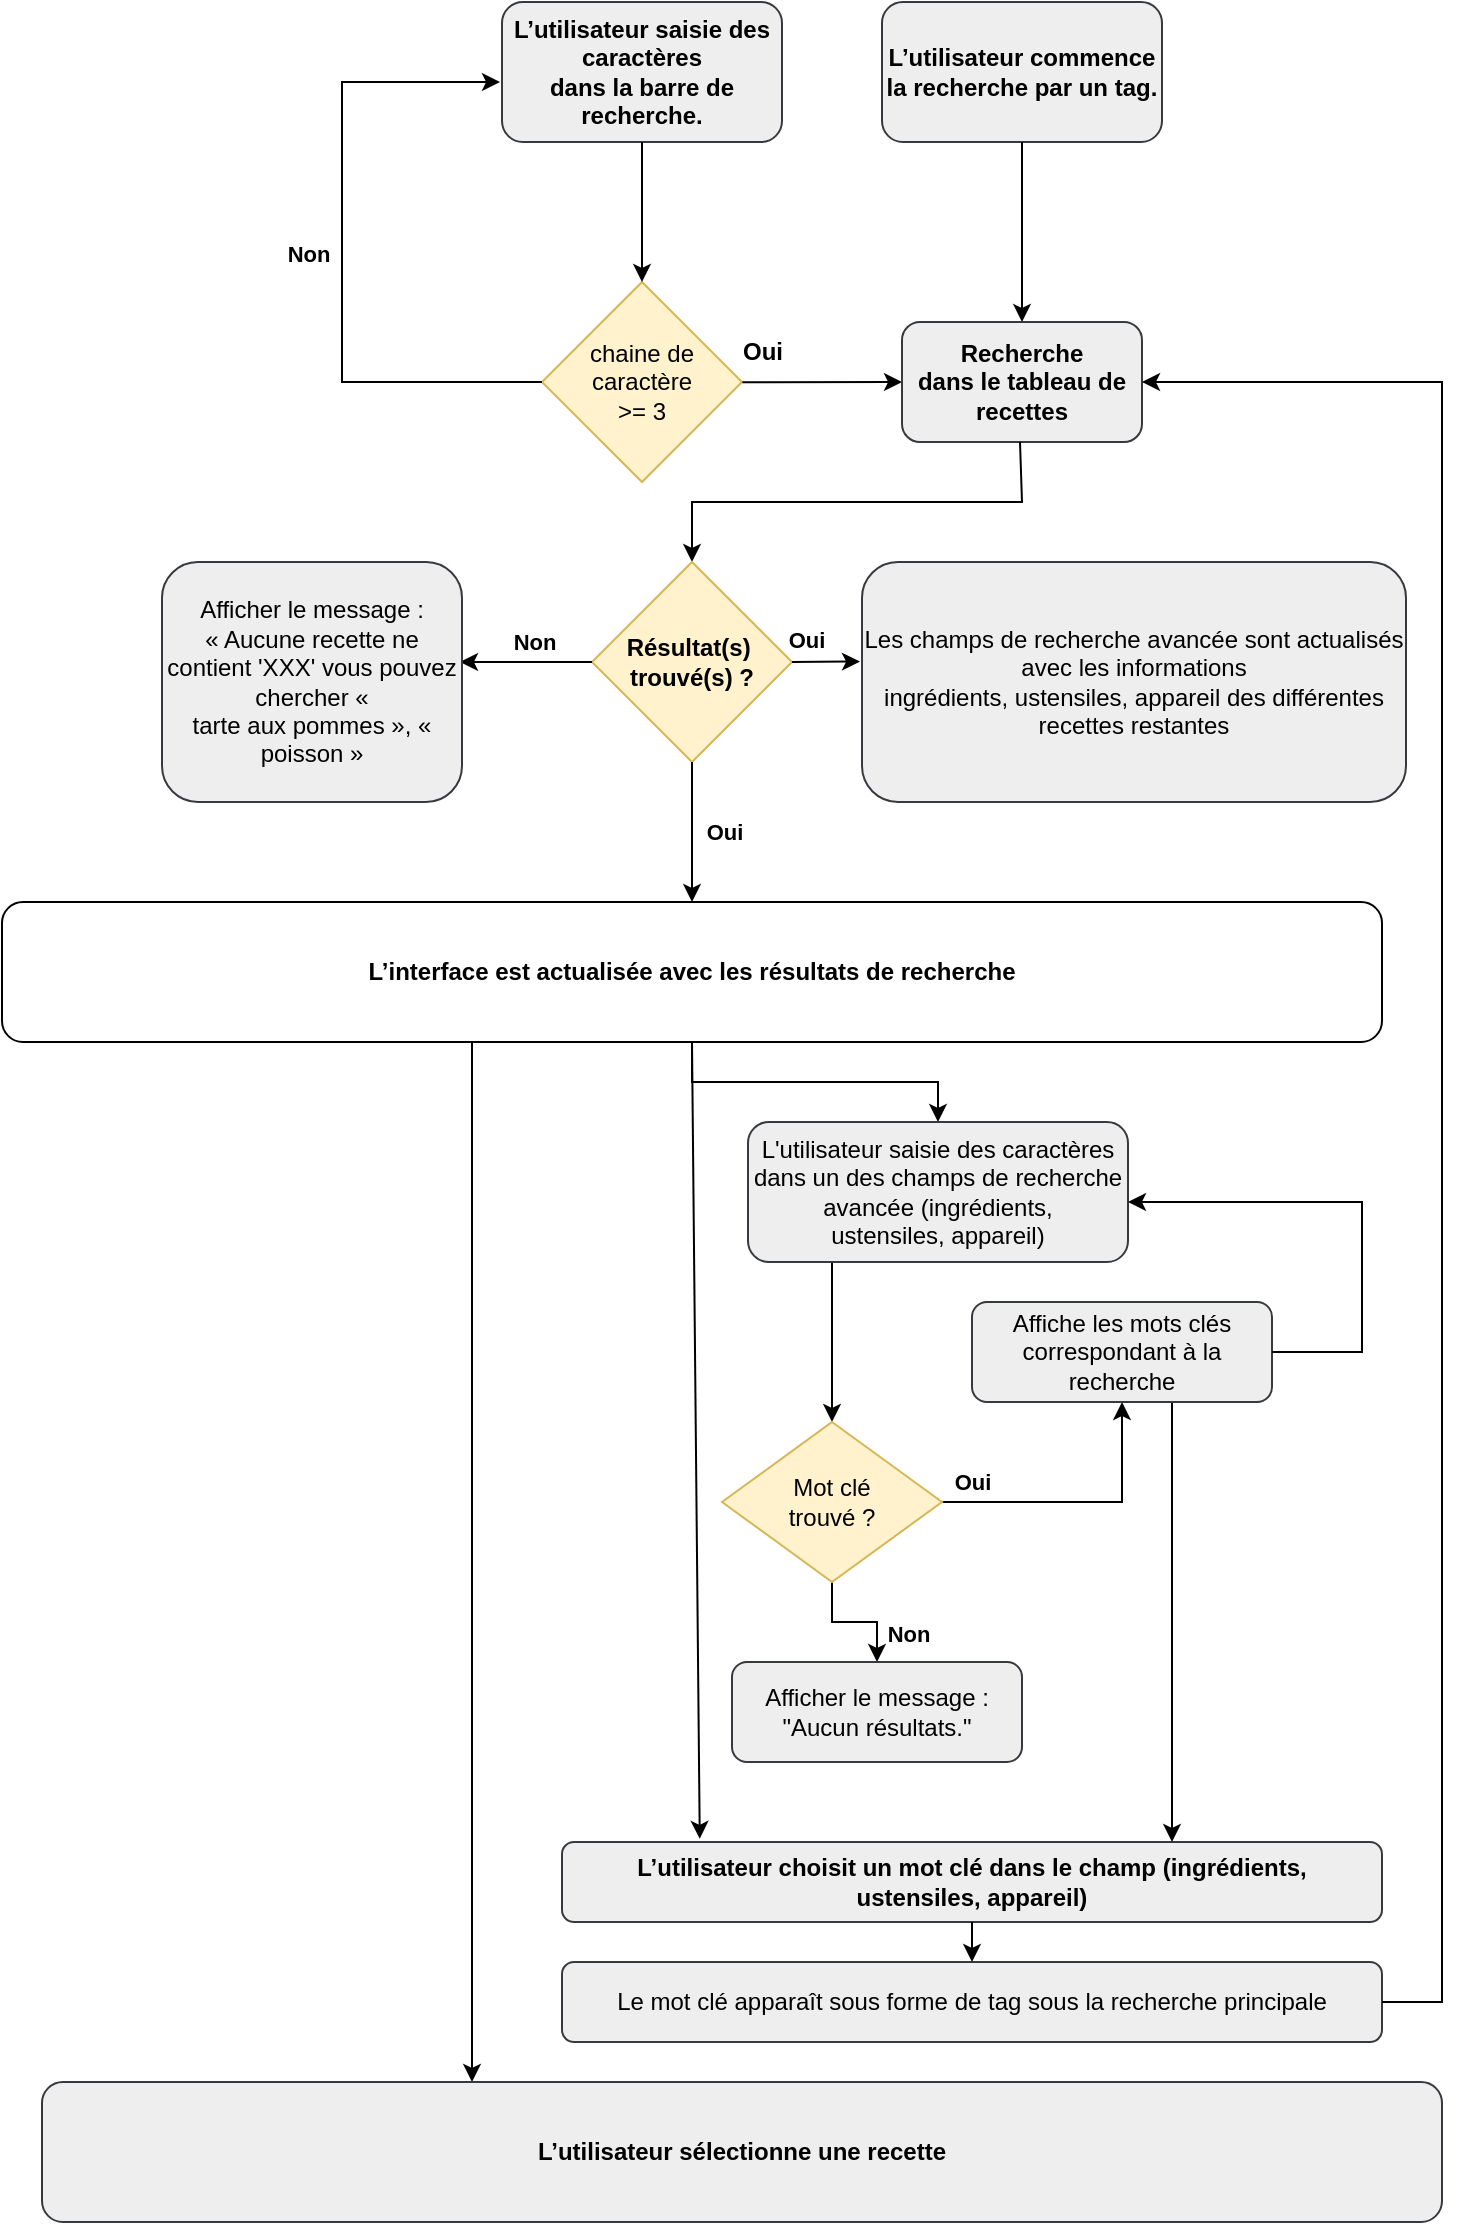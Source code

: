 <mxfile version="24.7.7">
  <diagram name="Page-1" id="JvRKiuHpS6OcZpyymJEh">
    <mxGraphModel dx="1050" dy="513" grid="0" gridSize="10" guides="1" tooltips="1" connect="1" arrows="1" fold="1" page="1" pageScale="1" pageWidth="827" pageHeight="1169" math="0" shadow="0">
      <root>
        <mxCell id="0" />
        <mxCell id="1" parent="0" />
        <mxCell id="rsIllZGZeN-fgqIDOh_S-1" value="&lt;b&gt;L’utilisateur saisie des caractères&lt;br&gt;dans la barre de recherche.&lt;/b&gt;" style="rounded=1;whiteSpace=wrap;html=1;fillColor=#eeeeee;strokeColor=#36393d;" parent="1" vertex="1">
          <mxGeometry x="290" y="40" width="140" height="70" as="geometry" />
        </mxCell>
        <mxCell id="rsIllZGZeN-fgqIDOh_S-2" value="chaine de caractère &lt;br&gt;&amp;gt;= 3" style="rhombus;whiteSpace=wrap;html=1;fillColor=#fff2cc;strokeColor=#d6b656;" parent="1" vertex="1">
          <mxGeometry x="310" y="180" width="100" height="100" as="geometry" />
        </mxCell>
        <mxCell id="rsIllZGZeN-fgqIDOh_S-3" value="" style="endArrow=classic;html=1;rounded=0;exitX=0.5;exitY=1;exitDx=0;exitDy=0;" parent="1" source="rsIllZGZeN-fgqIDOh_S-1" target="rsIllZGZeN-fgqIDOh_S-2" edge="1">
          <mxGeometry width="50" height="50" relative="1" as="geometry">
            <mxPoint x="339" y="230" as="sourcePoint" />
            <mxPoint x="389" y="180" as="targetPoint" />
          </mxGeometry>
        </mxCell>
        <mxCell id="rsIllZGZeN-fgqIDOh_S-4" value="" style="endArrow=classic;html=1;rounded=0;exitX=0.254;exitY=1.004;exitDx=0;exitDy=0;exitPerimeter=0;entryX=0;entryY=0.5;entryDx=0;entryDy=0;" parent="1" source="rsIllZGZeN-fgqIDOh_S-5" target="rsIllZGZeN-fgqIDOh_S-13" edge="1">
          <mxGeometry width="50" height="50" relative="1" as="geometry">
            <mxPoint x="413" y="230" as="sourcePoint" />
            <mxPoint x="486" y="230" as="targetPoint" />
          </mxGeometry>
        </mxCell>
        <mxCell id="rsIllZGZeN-fgqIDOh_S-5" value="&lt;b&gt;Oui&lt;/b&gt;" style="text;html=1;align=center;verticalAlign=middle;resizable=0;points=[];autosize=1;strokeColor=none;fillColor=none;" parent="1" vertex="1">
          <mxGeometry x="400" y="200" width="40" height="30" as="geometry" />
        </mxCell>
        <mxCell id="rsIllZGZeN-fgqIDOh_S-11" value="" style="endArrow=classic;html=1;rounded=0;exitX=0;exitY=0.5;exitDx=0;exitDy=0;" parent="1" source="rsIllZGZeN-fgqIDOh_S-2" edge="1">
          <mxGeometry width="50" height="50" relative="1" as="geometry">
            <mxPoint x="309" y="230" as="sourcePoint" />
            <mxPoint x="289" y="80" as="targetPoint" />
            <Array as="points">
              <mxPoint x="210" y="230" />
              <mxPoint x="210" y="80" />
            </Array>
          </mxGeometry>
        </mxCell>
        <mxCell id="rsIllZGZeN-fgqIDOh_S-12" value="&lt;b&gt;Non&lt;/b&gt;" style="edgeLabel;html=1;align=center;verticalAlign=middle;resizable=0;points=[];" parent="rsIllZGZeN-fgqIDOh_S-11" connectable="0" vertex="1">
          <mxGeometry relative="1" as="geometry">
            <mxPoint x="-17" as="offset" />
          </mxGeometry>
        </mxCell>
        <mxCell id="rsIllZGZeN-fgqIDOh_S-13" value="&lt;b&gt;Recherche&lt;br&gt;dans le tableau de recettes&lt;/b&gt;" style="rounded=1;whiteSpace=wrap;html=1;fillColor=#eeeeee;strokeColor=#36393d;" parent="1" vertex="1">
          <mxGeometry x="490" y="200" width="120" height="60" as="geometry" />
        </mxCell>
        <mxCell id="rsIllZGZeN-fgqIDOh_S-14" value="" style="endArrow=classic;html=1;rounded=0;entryX=0.5;entryY=0;entryDx=0;entryDy=0;" parent="1" target="rsIllZGZeN-fgqIDOh_S-15" edge="1">
          <mxGeometry width="50" height="50" relative="1" as="geometry">
            <mxPoint x="549" y="260" as="sourcePoint" />
            <mxPoint x="673.27" y="370" as="targetPoint" />
            <Array as="points">
              <mxPoint x="550" y="290" />
              <mxPoint x="385" y="290" />
            </Array>
          </mxGeometry>
        </mxCell>
        <mxCell id="rsIllZGZeN-fgqIDOh_S-15" value="&lt;b&gt;Résultat(s)&amp;nbsp;&lt;br&gt;trouvé(s) ?&lt;/b&gt;" style="rhombus;whiteSpace=wrap;html=1;fillColor=#fff2cc;strokeColor=#d6b656;" parent="1" vertex="1">
          <mxGeometry x="335" y="320" width="100" height="100" as="geometry" />
        </mxCell>
        <mxCell id="rsIllZGZeN-fgqIDOh_S-17" value="" style="endArrow=classic;html=1;rounded=0;exitX=0;exitY=0.5;exitDx=0;exitDy=0;" parent="1" source="rsIllZGZeN-fgqIDOh_S-15" edge="1">
          <mxGeometry width="50" height="50" relative="1" as="geometry">
            <mxPoint x="309" y="370" as="sourcePoint" />
            <mxPoint x="269" y="370" as="targetPoint" />
          </mxGeometry>
        </mxCell>
        <mxCell id="rsIllZGZeN-fgqIDOh_S-18" value="&lt;b&gt;Non&lt;/b&gt;" style="edgeLabel;html=1;align=center;verticalAlign=middle;resizable=0;points=[];" parent="rsIllZGZeN-fgqIDOh_S-17" connectable="0" vertex="1">
          <mxGeometry relative="1" as="geometry">
            <mxPoint x="4" y="-10" as="offset" />
          </mxGeometry>
        </mxCell>
        <mxCell id="rsIllZGZeN-fgqIDOh_S-21" value="" style="endArrow=classic;html=1;rounded=0;exitX=1;exitY=0.5;exitDx=0;exitDy=0;" parent="1" source="rsIllZGZeN-fgqIDOh_S-15" edge="1">
          <mxGeometry width="50" height="50" relative="1" as="geometry">
            <mxPoint x="413" y="369.74" as="sourcePoint" />
            <mxPoint x="469" y="369.74" as="targetPoint" />
          </mxGeometry>
        </mxCell>
        <mxCell id="rsIllZGZeN-fgqIDOh_S-22" value="&lt;b&gt;Oui&lt;/b&gt;" style="edgeLabel;html=1;align=center;verticalAlign=middle;resizable=0;points=[];" parent="rsIllZGZeN-fgqIDOh_S-21" connectable="0" vertex="1">
          <mxGeometry relative="1" as="geometry">
            <mxPoint x="-10" y="-11" as="offset" />
          </mxGeometry>
        </mxCell>
        <mxCell id="rsIllZGZeN-fgqIDOh_S-23" value="Afficher le message :&lt;br&gt;« Aucune recette ne contient &#39;XXX&#39; vous pouvez chercher «&lt;br&gt;tarte aux pommes », « poisson »" style="rounded=1;whiteSpace=wrap;html=1;fillColor=#eeeeee;strokeColor=#36393d;" parent="1" vertex="1">
          <mxGeometry x="120" y="320" width="150" height="120" as="geometry" />
        </mxCell>
        <mxCell id="rsIllZGZeN-fgqIDOh_S-24" value="&lt;b&gt;L’utilisateur commence la recherche par un tag.&lt;/b&gt;" style="rounded=1;whiteSpace=wrap;html=1;fillColor=#eeeeee;strokeColor=#36393d;" parent="1" vertex="1">
          <mxGeometry x="480" y="40" width="140" height="70" as="geometry" />
        </mxCell>
        <mxCell id="rsIllZGZeN-fgqIDOh_S-26" value="" style="endArrow=classic;html=1;rounded=0;exitX=0.5;exitY=1;exitDx=0;exitDy=0;entryX=0.5;entryY=0;entryDx=0;entryDy=0;" parent="1" source="rsIllZGZeN-fgqIDOh_S-24" target="rsIllZGZeN-fgqIDOh_S-13" edge="1">
          <mxGeometry width="50" height="50" relative="1" as="geometry">
            <mxPoint x="509" y="270" as="sourcePoint" />
            <mxPoint x="559" y="220" as="targetPoint" />
          </mxGeometry>
        </mxCell>
        <mxCell id="BIfP_-icA_GTZhqiKhlc-11" value="" style="edgeStyle=orthogonalEdgeStyle;rounded=0;orthogonalLoop=1;jettySize=auto;html=1;" parent="1" source="rsIllZGZeN-fgqIDOh_S-27" target="rsIllZGZeN-fgqIDOh_S-48" edge="1">
          <mxGeometry relative="1" as="geometry">
            <Array as="points">
              <mxPoint x="275" y="690" />
              <mxPoint x="275" y="690" />
            </Array>
          </mxGeometry>
        </mxCell>
        <mxCell id="BIfP_-icA_GTZhqiKhlc-39" value="" style="edgeStyle=orthogonalEdgeStyle;rounded=0;orthogonalLoop=1;jettySize=auto;html=1;" parent="1" source="rsIllZGZeN-fgqIDOh_S-27" target="BIfP_-icA_GTZhqiKhlc-2" edge="1">
          <mxGeometry relative="1" as="geometry" />
        </mxCell>
        <mxCell id="rsIllZGZeN-fgqIDOh_S-27" value="&lt;b&gt;L’interface est actualisée avec les résultats de recherche&lt;/b&gt;" style="rounded=1;whiteSpace=wrap;html=1;fillColor=none;" parent="1" vertex="1">
          <mxGeometry x="40" y="490" width="690" height="70" as="geometry" />
        </mxCell>
        <mxCell id="rsIllZGZeN-fgqIDOh_S-28" value="" style="endArrow=classic;html=1;rounded=0;entryX=0.5;entryY=0;entryDx=0;entryDy=0;exitX=0.5;exitY=1;exitDx=0;exitDy=0;" parent="1" source="rsIllZGZeN-fgqIDOh_S-15" target="rsIllZGZeN-fgqIDOh_S-27" edge="1">
          <mxGeometry width="50" height="50" relative="1" as="geometry">
            <mxPoint x="359.85" y="420" as="sourcePoint" />
            <mxPoint x="359.85" y="490" as="targetPoint" />
          </mxGeometry>
        </mxCell>
        <mxCell id="rsIllZGZeN-fgqIDOh_S-29" value="&lt;b&gt;Oui&lt;/b&gt;" style="edgeLabel;html=1;align=center;verticalAlign=middle;resizable=0;points=[];" parent="1" connectable="0" vertex="1">
          <mxGeometry x="460" y="350" as="geometry">
            <mxPoint x="-59" y="105" as="offset" />
          </mxGeometry>
        </mxCell>
        <mxCell id="rsIllZGZeN-fgqIDOh_S-30" value="Les champs de recherche avancée sont actualisés avec les informations&lt;br&gt;ingrédients, ustensiles, appareil des différentes recettes restantes" style="rounded=1;whiteSpace=wrap;html=1;fillColor=#eeeeee;strokeColor=#36393d;" parent="1" vertex="1">
          <mxGeometry x="470" y="320" width="272" height="120" as="geometry" />
        </mxCell>
        <mxCell id="rsIllZGZeN-fgqIDOh_S-37" value="" style="endArrow=classic;html=1;rounded=0;entryX=0.168;entryY=-0.04;entryDx=0;entryDy=0;entryPerimeter=0;" parent="1" target="rsIllZGZeN-fgqIDOh_S-38" edge="1">
          <mxGeometry width="50" height="50" relative="1" as="geometry">
            <mxPoint x="385" y="560" as="sourcePoint" />
            <mxPoint x="460" y="910" as="targetPoint" />
          </mxGeometry>
        </mxCell>
        <mxCell id="rsIllZGZeN-fgqIDOh_S-38" value="&lt;b&gt;L’utilisateur choisit un mot clé dans le champ (ingrédients,&lt;br style=&quot;border-color: var(--border-color);&quot;&gt;ustensiles, appareil)&lt;/b&gt;" style="rounded=1;whiteSpace=wrap;html=1;fillColor=#eeeeee;strokeColor=#36393d;" parent="1" vertex="1">
          <mxGeometry x="320" y="960" width="410" height="40" as="geometry" />
        </mxCell>
        <mxCell id="rsIllZGZeN-fgqIDOh_S-42" value="Le mot clé apparaît sous forme de tag sous la recherche principale" style="rounded=1;whiteSpace=wrap;html=1;fillColor=#eeeeee;strokeColor=#36393d;" parent="1" vertex="1">
          <mxGeometry x="320" y="1020" width="410" height="40" as="geometry" />
        </mxCell>
        <mxCell id="rsIllZGZeN-fgqIDOh_S-45" value="" style="endArrow=classic;html=1;rounded=0;entryX=0.5;entryY=0;entryDx=0;entryDy=0;exitX=0.5;exitY=1;exitDx=0;exitDy=0;" parent="1" source="rsIllZGZeN-fgqIDOh_S-38" target="rsIllZGZeN-fgqIDOh_S-42" edge="1">
          <mxGeometry width="50" height="50" relative="1" as="geometry">
            <mxPoint x="452" y="780" as="sourcePoint" />
            <mxPoint x="453.34" y="767.5" as="targetPoint" />
          </mxGeometry>
        </mxCell>
        <mxCell id="rsIllZGZeN-fgqIDOh_S-48" value="&lt;b&gt;L’utilisateur sélectionne une recette&lt;/b&gt;" style="rounded=1;whiteSpace=wrap;html=1;fillColor=#eeeeee;strokeColor=#36393d;" parent="1" vertex="1">
          <mxGeometry x="60" y="1080" width="700" height="70" as="geometry" />
        </mxCell>
        <mxCell id="rsIllZGZeN-fgqIDOh_S-49" value="" style="endArrow=classic;html=1;rounded=0;entryX=1;entryY=0.5;entryDx=0;entryDy=0;exitX=1;exitY=0.5;exitDx=0;exitDy=0;" parent="1" source="rsIllZGZeN-fgqIDOh_S-42" target="rsIllZGZeN-fgqIDOh_S-13" edge="1">
          <mxGeometry width="50" height="50" relative="1" as="geometry">
            <mxPoint x="650" y="900" as="sourcePoint" />
            <mxPoint x="620" y="250" as="targetPoint" />
            <Array as="points">
              <mxPoint x="760" y="1040" />
              <mxPoint x="760" y="230" />
            </Array>
          </mxGeometry>
        </mxCell>
        <mxCell id="BIfP_-icA_GTZhqiKhlc-19" value="" style="edgeStyle=orthogonalEdgeStyle;rounded=0;orthogonalLoop=1;jettySize=auto;html=1;entryX=0.5;entryY=0;entryDx=0;entryDy=0;exitX=0.274;exitY=0.971;exitDx=0;exitDy=0;exitPerimeter=0;" parent="1" source="BIfP_-icA_GTZhqiKhlc-2" target="BIfP_-icA_GTZhqiKhlc-18" edge="1">
          <mxGeometry relative="1" as="geometry">
            <Array as="points">
              <mxPoint x="455" y="668" />
            </Array>
          </mxGeometry>
        </mxCell>
        <mxCell id="BIfP_-icA_GTZhqiKhlc-2" value="L&#39;utilisateur saisie des caractères dans un des champs de recherche avancée (ingrédients,&lt;br style=&quot;border-color: var(--border-color);&quot;&gt;ustensiles, appareil)" style="rounded=1;whiteSpace=wrap;html=1;fillColor=#eeeeee;strokeColor=#36393d;" parent="1" vertex="1">
          <mxGeometry x="413" y="600" width="190" height="70" as="geometry" />
        </mxCell>
        <mxCell id="BIfP_-icA_GTZhqiKhlc-23" value="" style="edgeStyle=orthogonalEdgeStyle;rounded=0;orthogonalLoop=1;jettySize=auto;html=1;" parent="1" source="BIfP_-icA_GTZhqiKhlc-18" target="BIfP_-icA_GTZhqiKhlc-20" edge="1">
          <mxGeometry relative="1" as="geometry" />
        </mxCell>
        <mxCell id="BIfP_-icA_GTZhqiKhlc-24" value="&lt;b&gt;Non&lt;/b&gt;" style="edgeLabel;html=1;align=center;verticalAlign=middle;resizable=0;points=[];" parent="BIfP_-icA_GTZhqiKhlc-23" connectable="0" vertex="1">
          <mxGeometry x="-0.264" y="-1" relative="1" as="geometry">
            <mxPoint x="35" y="5" as="offset" />
          </mxGeometry>
        </mxCell>
        <mxCell id="BIfP_-icA_GTZhqiKhlc-35" value="" style="edgeStyle=orthogonalEdgeStyle;rounded=0;orthogonalLoop=1;jettySize=auto;html=1;" parent="1" source="BIfP_-icA_GTZhqiKhlc-18" target="BIfP_-icA_GTZhqiKhlc-26" edge="1">
          <mxGeometry relative="1" as="geometry" />
        </mxCell>
        <mxCell id="BIfP_-icA_GTZhqiKhlc-18" value="Mot clé &lt;br&gt;trouvé ?" style="rhombus;whiteSpace=wrap;html=1;fillColor=#fff2cc;strokeColor=#d6b656;" parent="1" vertex="1">
          <mxGeometry x="400" y="750" width="110" height="80" as="geometry" />
        </mxCell>
        <mxCell id="BIfP_-icA_GTZhqiKhlc-20" value="Afficher le message : &quot;Aucun résultats.&quot;" style="rounded=1;whiteSpace=wrap;html=1;fillColor=#eeeeee;strokeColor=#36393d;" parent="1" vertex="1">
          <mxGeometry x="405" y="870" width="145" height="50" as="geometry" />
        </mxCell>
        <mxCell id="BIfP_-icA_GTZhqiKhlc-37" value="" style="edgeStyle=orthogonalEdgeStyle;rounded=0;orthogonalLoop=1;jettySize=auto;html=1;" parent="1" source="BIfP_-icA_GTZhqiKhlc-26" target="rsIllZGZeN-fgqIDOh_S-38" edge="1">
          <mxGeometry relative="1" as="geometry">
            <Array as="points">
              <mxPoint x="625" y="950" />
              <mxPoint x="625" y="950" />
            </Array>
          </mxGeometry>
        </mxCell>
        <mxCell id="BIfP_-icA_GTZhqiKhlc-26" value="Affiche les mots clés correspondant à la recherche" style="rounded=1;whiteSpace=wrap;html=1;fillColor=#eeeeee;strokeColor=#36393d;" parent="1" vertex="1">
          <mxGeometry x="525" y="690" width="150" height="50" as="geometry" />
        </mxCell>
        <mxCell id="BIfP_-icA_GTZhqiKhlc-29" value="&lt;b&gt;Oui&lt;/b&gt;" style="edgeLabel;html=1;align=center;verticalAlign=middle;resizable=0;points=[];" parent="1" connectable="0" vertex="1">
          <mxGeometry x="524.995" y="780" as="geometry" />
        </mxCell>
        <mxCell id="BIfP_-icA_GTZhqiKhlc-36" value="" style="endArrow=classic;html=1;rounded=0;exitX=1;exitY=0.5;exitDx=0;exitDy=0;" parent="1" source="BIfP_-icA_GTZhqiKhlc-26" edge="1">
          <mxGeometry width="50" height="50" relative="1" as="geometry">
            <mxPoint x="678" y="715" as="sourcePoint" />
            <mxPoint x="603" y="640" as="targetPoint" />
            <Array as="points">
              <mxPoint x="720" y="715" />
              <mxPoint x="720" y="640" />
            </Array>
          </mxGeometry>
        </mxCell>
      </root>
    </mxGraphModel>
  </diagram>
</mxfile>
